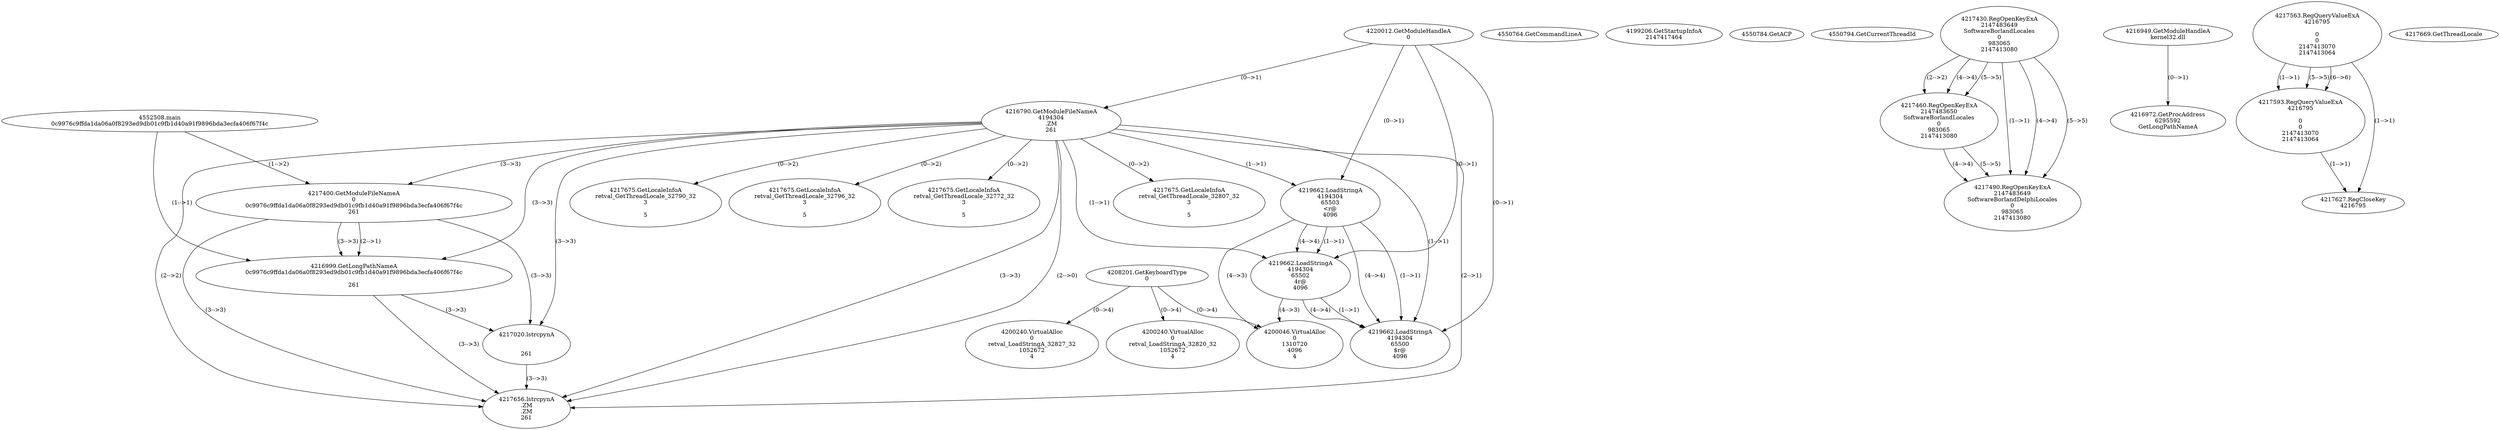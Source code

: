 // Global SCDG with merge call
digraph {
	0 [label="4552508.main
0c9976c9ffda1da06a0f8293ed9db01c9fb1d40a91f9896bda3ecfa406f67f4c"]
	1 [label="4220012.GetModuleHandleA
0"]
	2 [label="4208201.GetKeyboardType
0"]
	3 [label="4550764.GetCommandLineA
"]
	4 [label="4199206.GetStartupInfoA
2147417464"]
	5 [label="4550784.GetACP
"]
	6 [label="4550794.GetCurrentThreadId
"]
	7 [label="4216790.GetModuleFileNameA
4194304
.ZM
261"]
	1 -> 7 [label="(0-->1)"]
	8 [label="4217400.GetModuleFileNameA
0
0c9976c9ffda1da06a0f8293ed9db01c9fb1d40a91f9896bda3ecfa406f67f4c
261"]
	0 -> 8 [label="(1-->2)"]
	7 -> 8 [label="(3-->3)"]
	9 [label="4217430.RegOpenKeyExA
2147483649
Software\Borland\Locales
0
983065
2147413080"]
	10 [label="4217460.RegOpenKeyExA
2147483650
Software\Borland\Locales
0
983065
2147413080"]
	9 -> 10 [label="(2-->2)"]
	9 -> 10 [label="(4-->4)"]
	9 -> 10 [label="(5-->5)"]
	11 [label="4217490.RegOpenKeyExA
2147483649
Software\Borland\Delphi\Locales
0
983065
2147413080"]
	9 -> 11 [label="(1-->1)"]
	9 -> 11 [label="(4-->4)"]
	10 -> 11 [label="(4-->4)"]
	9 -> 11 [label="(5-->5)"]
	10 -> 11 [label="(5-->5)"]
	12 [label="4216949.GetModuleHandleA
kernel32.dll"]
	13 [label="4216972.GetProcAddress
6295592
GetLongPathNameA"]
	12 -> 13 [label="(0-->1)"]
	14 [label="4216999.GetLongPathNameA
0c9976c9ffda1da06a0f8293ed9db01c9fb1d40a91f9896bda3ecfa406f67f4c

261"]
	0 -> 14 [label="(1-->1)"]
	8 -> 14 [label="(2-->1)"]
	7 -> 14 [label="(3-->3)"]
	8 -> 14 [label="(3-->3)"]
	15 [label="4217020.lstrcpynA


261"]
	7 -> 15 [label="(3-->3)"]
	8 -> 15 [label="(3-->3)"]
	14 -> 15 [label="(3-->3)"]
	16 [label="4217563.RegQueryValueExA
4216795

0
0
2147413070
2147413064"]
	17 [label="4217593.RegQueryValueExA
4216795

0
0
2147413070
2147413064"]
	16 -> 17 [label="(1-->1)"]
	16 -> 17 [label="(5-->5)"]
	16 -> 17 [label="(6-->6)"]
	18 [label="4217627.RegCloseKey
4216795"]
	16 -> 18 [label="(1-->1)"]
	17 -> 18 [label="(1-->1)"]
	19 [label="4217656.lstrcpynA
.ZM
.ZM
261"]
	7 -> 19 [label="(2-->1)"]
	7 -> 19 [label="(2-->2)"]
	7 -> 19 [label="(3-->3)"]
	8 -> 19 [label="(3-->3)"]
	14 -> 19 [label="(3-->3)"]
	15 -> 19 [label="(3-->3)"]
	7 -> 19 [label="(2-->0)"]
	20 [label="4217669.GetThreadLocale
"]
	21 [label="4217675.GetLocaleInfoA
retval_GetThreadLocale_32807_32
3

5"]
	7 -> 21 [label="(0-->2)"]
	22 [label="4219662.LoadStringA
4194304
65503
<r@
4096"]
	1 -> 22 [label="(0-->1)"]
	7 -> 22 [label="(1-->1)"]
	23 [label="4200240.VirtualAlloc
0
retval_LoadStringA_32820_32
1052672
4"]
	2 -> 23 [label="(0-->4)"]
	24 [label="4217675.GetLocaleInfoA
retval_GetThreadLocale_32790_32
3

5"]
	7 -> 24 [label="(0-->2)"]
	25 [label="4219662.LoadStringA
4194304
65502
4r@
4096"]
	1 -> 25 [label="(0-->1)"]
	7 -> 25 [label="(1-->1)"]
	22 -> 25 [label="(1-->1)"]
	22 -> 25 [label="(4-->4)"]
	26 [label="4200046.VirtualAlloc
0
1310720
4096
4"]
	22 -> 26 [label="(4-->3)"]
	25 -> 26 [label="(4-->3)"]
	2 -> 26 [label="(0-->4)"]
	27 [label="4217675.GetLocaleInfoA
retval_GetThreadLocale_32796_32
3

5"]
	7 -> 27 [label="(0-->2)"]
	28 [label="4200240.VirtualAlloc
0
retval_LoadStringA_32827_32
1052672
4"]
	2 -> 28 [label="(0-->4)"]
	29 [label="4217675.GetLocaleInfoA
retval_GetThreadLocale_32772_32
3

5"]
	7 -> 29 [label="(0-->2)"]
	30 [label="4219662.LoadStringA
4194304
65500
$r@
4096"]
	1 -> 30 [label="(0-->1)"]
	7 -> 30 [label="(1-->1)"]
	22 -> 30 [label="(1-->1)"]
	25 -> 30 [label="(1-->1)"]
	22 -> 30 [label="(4-->4)"]
	25 -> 30 [label="(4-->4)"]
}
